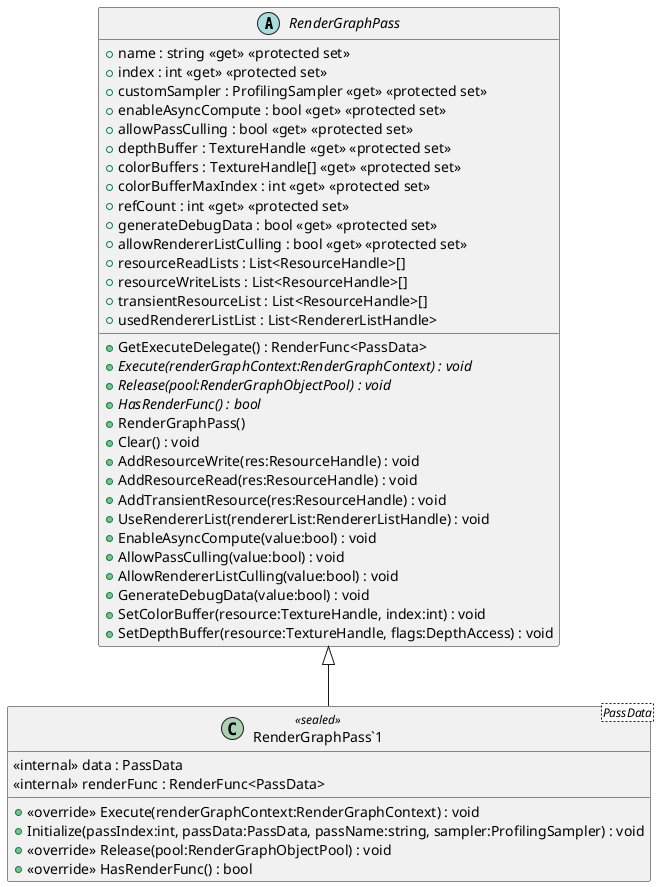 @startuml
abstract class RenderGraphPass {
    + GetExecuteDelegate() : RenderFunc<PassData>
    + {abstract} Execute(renderGraphContext:RenderGraphContext) : void
    + {abstract} Release(pool:RenderGraphObjectPool) : void
    + {abstract} HasRenderFunc() : bool
    + name : string <<get>> <<protected set>>
    + index : int <<get>> <<protected set>>
    + customSampler : ProfilingSampler <<get>> <<protected set>>
    + enableAsyncCompute : bool <<get>> <<protected set>>
    + allowPassCulling : bool <<get>> <<protected set>>
    + depthBuffer : TextureHandle <<get>> <<protected set>>
    + colorBuffers : TextureHandle[] <<get>> <<protected set>>
    + colorBufferMaxIndex : int <<get>> <<protected set>>
    + refCount : int <<get>> <<protected set>>
    + generateDebugData : bool <<get>> <<protected set>>
    + allowRendererListCulling : bool <<get>> <<protected set>>
    + resourceReadLists : List<ResourceHandle>[]
    + resourceWriteLists : List<ResourceHandle>[]
    + transientResourceList : List<ResourceHandle>[]
    + usedRendererListList : List<RendererListHandle>
    + RenderGraphPass()
    + Clear() : void
    + AddResourceWrite(res:ResourceHandle) : void
    + AddResourceRead(res:ResourceHandle) : void
    + AddTransientResource(res:ResourceHandle) : void
    + UseRendererList(rendererList:RendererListHandle) : void
    + EnableAsyncCompute(value:bool) : void
    + AllowPassCulling(value:bool) : void
    + AllowRendererListCulling(value:bool) : void
    + GenerateDebugData(value:bool) : void
    + SetColorBuffer(resource:TextureHandle, index:int) : void
    + SetDepthBuffer(resource:TextureHandle, flags:DepthAccess) : void
}
class "RenderGraphPass`1"<PassData> <<sealed>> {
    <<internal>> data : PassData
    <<internal>> renderFunc : RenderFunc<PassData>
    + <<override>> Execute(renderGraphContext:RenderGraphContext) : void
    + Initialize(passIndex:int, passData:PassData, passName:string, sampler:ProfilingSampler) : void
    + <<override>> Release(pool:RenderGraphObjectPool) : void
    + <<override>> HasRenderFunc() : bool
}
RenderGraphPass <|-- "RenderGraphPass`1"
@enduml
